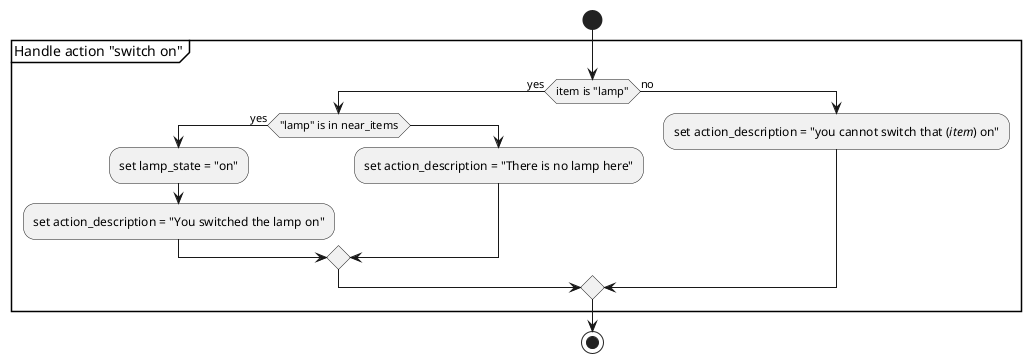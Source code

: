 @startuml
!pragma useVerticalIf on

start

partition Handle action "switch on" {
    if (item is "lamp") then (yes)
        if ("lamp" is in near_items) then (yes)
            :set lamp_state = "on";
            :set action_description = "You switched the lamp on";
        else 
            :set action_description = "There is no lamp here";
        endif
    else (no)
        :set action_description = "you cannot switch that (//item//) on";
    endif
}  

stop
@enduml